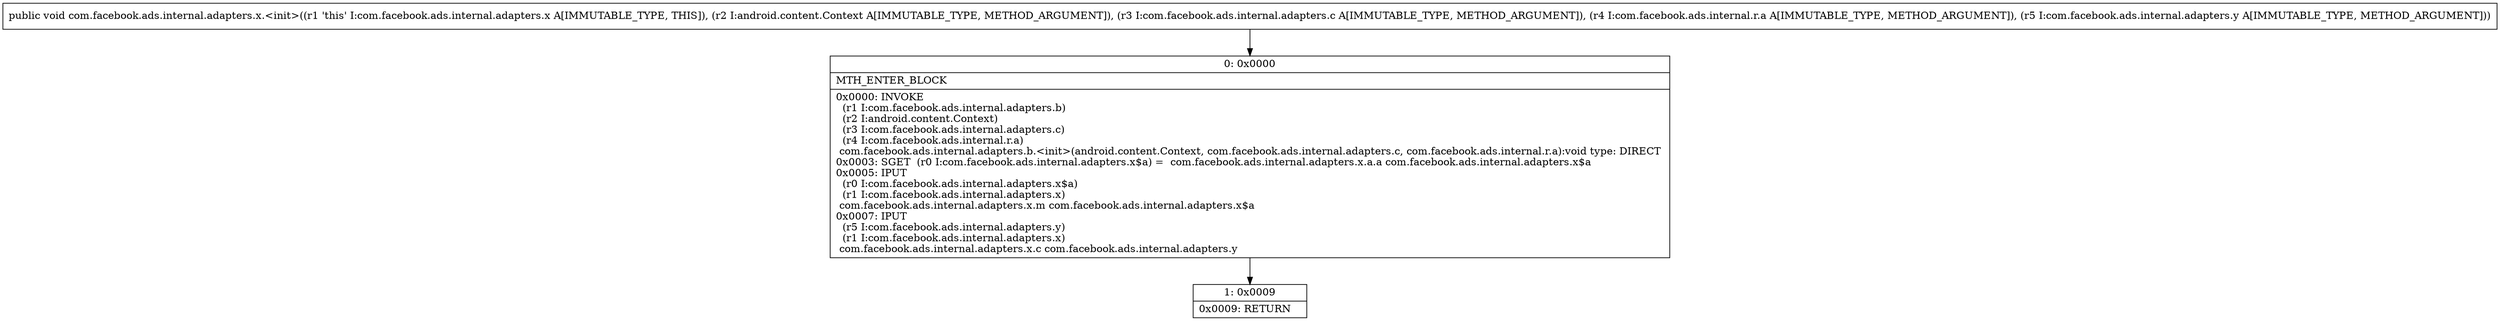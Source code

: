 digraph "CFG forcom.facebook.ads.internal.adapters.x.\<init\>(Landroid\/content\/Context;Lcom\/facebook\/ads\/internal\/adapters\/c;Lcom\/facebook\/ads\/internal\/r\/a;Lcom\/facebook\/ads\/internal\/adapters\/y;)V" {
Node_0 [shape=record,label="{0\:\ 0x0000|MTH_ENTER_BLOCK\l|0x0000: INVOKE  \l  (r1 I:com.facebook.ads.internal.adapters.b)\l  (r2 I:android.content.Context)\l  (r3 I:com.facebook.ads.internal.adapters.c)\l  (r4 I:com.facebook.ads.internal.r.a)\l com.facebook.ads.internal.adapters.b.\<init\>(android.content.Context, com.facebook.ads.internal.adapters.c, com.facebook.ads.internal.r.a):void type: DIRECT \l0x0003: SGET  (r0 I:com.facebook.ads.internal.adapters.x$a) =  com.facebook.ads.internal.adapters.x.a.a com.facebook.ads.internal.adapters.x$a \l0x0005: IPUT  \l  (r0 I:com.facebook.ads.internal.adapters.x$a)\l  (r1 I:com.facebook.ads.internal.adapters.x)\l com.facebook.ads.internal.adapters.x.m com.facebook.ads.internal.adapters.x$a \l0x0007: IPUT  \l  (r5 I:com.facebook.ads.internal.adapters.y)\l  (r1 I:com.facebook.ads.internal.adapters.x)\l com.facebook.ads.internal.adapters.x.c com.facebook.ads.internal.adapters.y \l}"];
Node_1 [shape=record,label="{1\:\ 0x0009|0x0009: RETURN   \l}"];
MethodNode[shape=record,label="{public void com.facebook.ads.internal.adapters.x.\<init\>((r1 'this' I:com.facebook.ads.internal.adapters.x A[IMMUTABLE_TYPE, THIS]), (r2 I:android.content.Context A[IMMUTABLE_TYPE, METHOD_ARGUMENT]), (r3 I:com.facebook.ads.internal.adapters.c A[IMMUTABLE_TYPE, METHOD_ARGUMENT]), (r4 I:com.facebook.ads.internal.r.a A[IMMUTABLE_TYPE, METHOD_ARGUMENT]), (r5 I:com.facebook.ads.internal.adapters.y A[IMMUTABLE_TYPE, METHOD_ARGUMENT])) }"];
MethodNode -> Node_0;
Node_0 -> Node_1;
}

